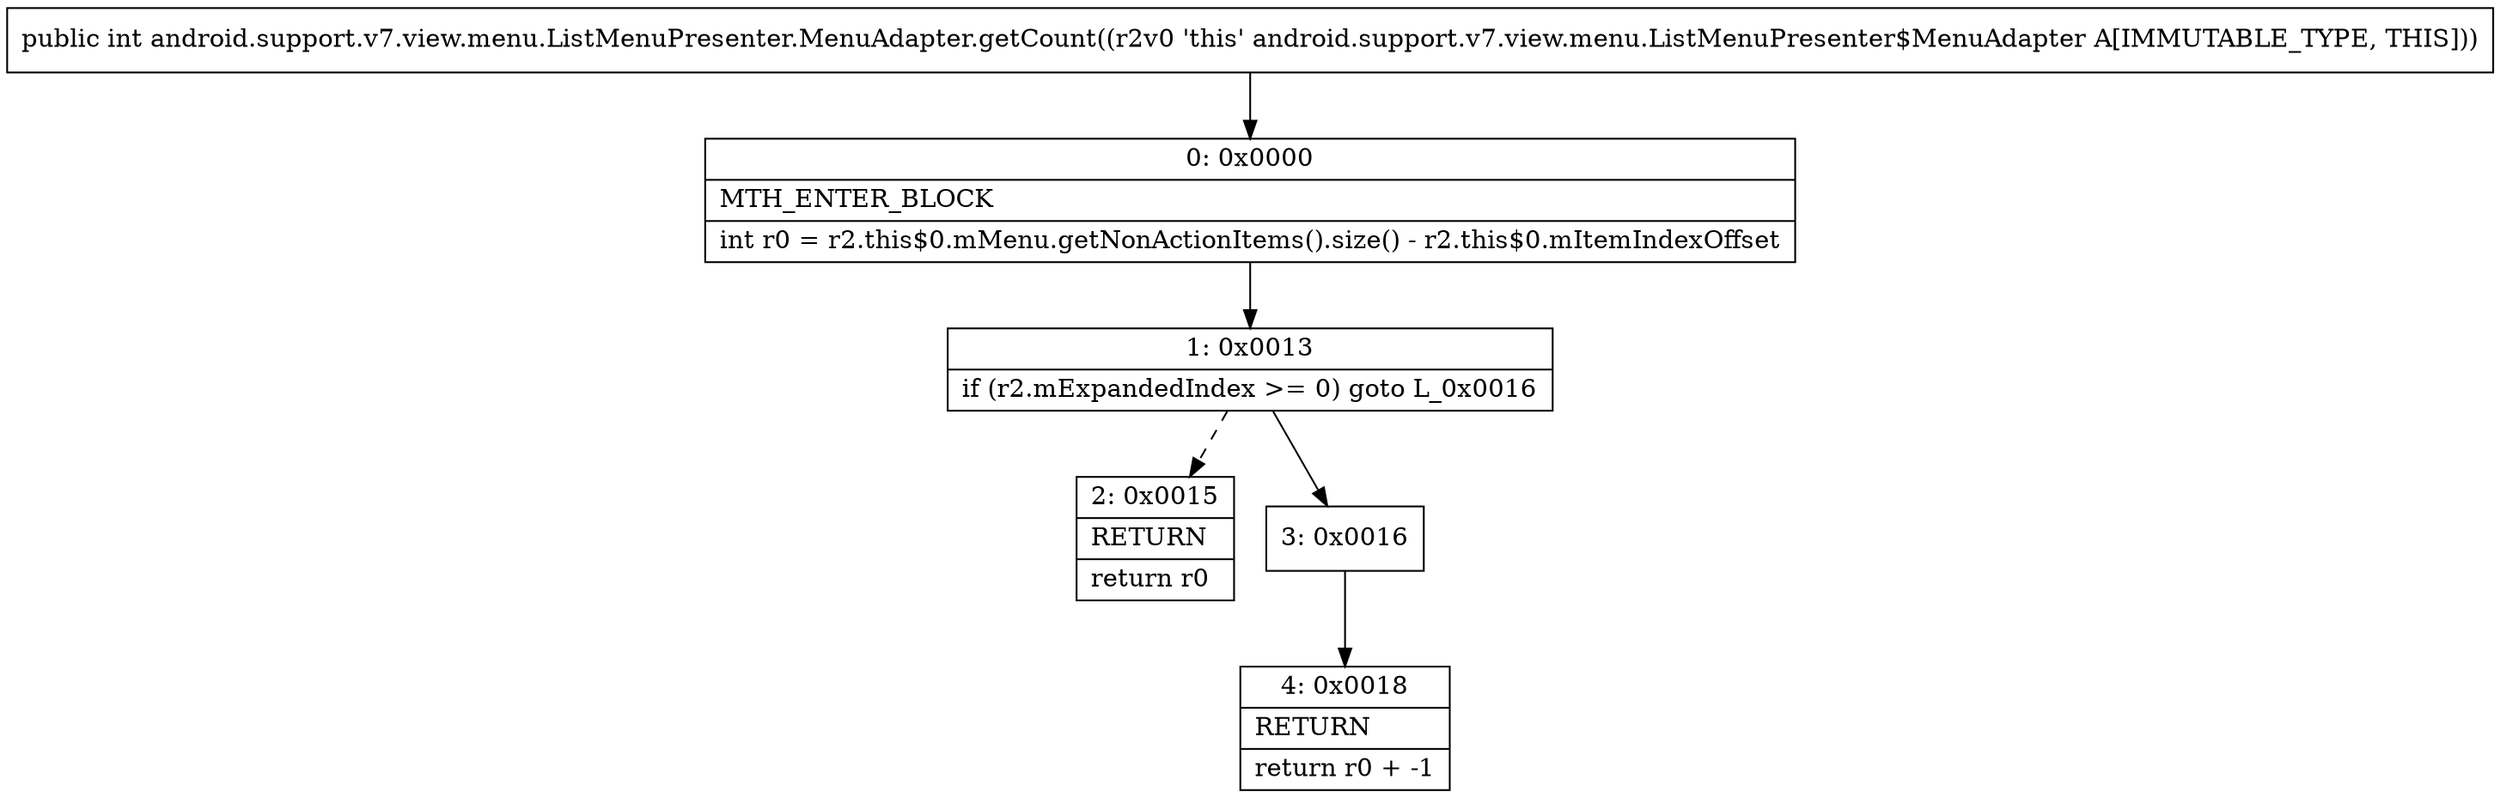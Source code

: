 digraph "CFG forandroid.support.v7.view.menu.ListMenuPresenter.MenuAdapter.getCount()I" {
Node_0 [shape=record,label="{0\:\ 0x0000|MTH_ENTER_BLOCK\l|int r0 = r2.this$0.mMenu.getNonActionItems().size() \- r2.this$0.mItemIndexOffset\l}"];
Node_1 [shape=record,label="{1\:\ 0x0013|if (r2.mExpandedIndex \>= 0) goto L_0x0016\l}"];
Node_2 [shape=record,label="{2\:\ 0x0015|RETURN\l|return r0\l}"];
Node_3 [shape=record,label="{3\:\ 0x0016}"];
Node_4 [shape=record,label="{4\:\ 0x0018|RETURN\l|return r0 + \-1\l}"];
MethodNode[shape=record,label="{public int android.support.v7.view.menu.ListMenuPresenter.MenuAdapter.getCount((r2v0 'this' android.support.v7.view.menu.ListMenuPresenter$MenuAdapter A[IMMUTABLE_TYPE, THIS])) }"];
MethodNode -> Node_0;
Node_0 -> Node_1;
Node_1 -> Node_2[style=dashed];
Node_1 -> Node_3;
Node_3 -> Node_4;
}

